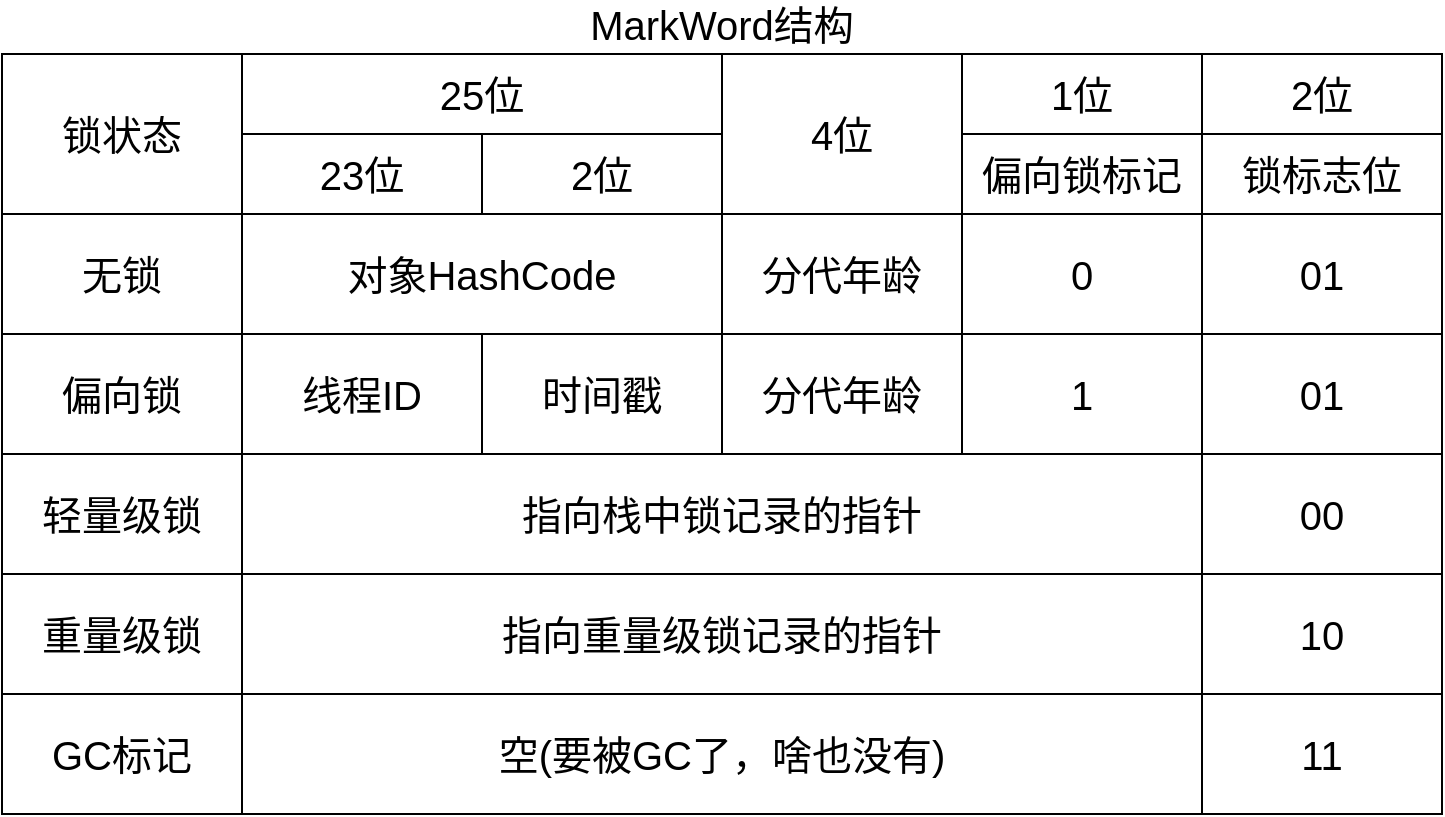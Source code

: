 <mxfile version="14.9.6" type="device"><diagram id="Qn8w89Tv8BopEqlW8EJX" name="第 1 页"><mxGraphModel dx="1422" dy="935" grid="1" gridSize="10" guides="1" tooltips="1" connect="1" arrows="1" fold="1" page="1" pageScale="1" pageWidth="827" pageHeight="1169" math="0" shadow="0"><root><mxCell id="0"/><mxCell id="1" parent="0"/><mxCell id="v_RX_t2-3iUPpNLGiGPt-1" value="MarkWord结构" style="rounded=0;whiteSpace=wrap;html=1;labelPosition=center;verticalLabelPosition=top;align=center;verticalAlign=bottom;fontSize=20;" vertex="1" parent="1"><mxGeometry x="210" y="210" width="720" height="380" as="geometry"/></mxCell><mxCell id="v_RX_t2-3iUPpNLGiGPt-2" value="锁状态" style="rounded=0;whiteSpace=wrap;html=1;fontSize=20;" vertex="1" parent="1"><mxGeometry x="210" y="210" width="120" height="80" as="geometry"/></mxCell><mxCell id="v_RX_t2-3iUPpNLGiGPt-3" value="偏向锁" style="rounded=0;whiteSpace=wrap;html=1;fontSize=20;" vertex="1" parent="1"><mxGeometry x="210" y="350" width="120" height="60" as="geometry"/></mxCell><mxCell id="v_RX_t2-3iUPpNLGiGPt-4" value="轻量级锁" style="rounded=0;whiteSpace=wrap;html=1;fontSize=20;" vertex="1" parent="1"><mxGeometry x="210" y="410" width="120" height="60" as="geometry"/></mxCell><mxCell id="v_RX_t2-3iUPpNLGiGPt-5" value="GC标记" style="rounded=0;whiteSpace=wrap;html=1;fontSize=20;" vertex="1" parent="1"><mxGeometry x="210" y="530" width="120" height="60" as="geometry"/></mxCell><mxCell id="v_RX_t2-3iUPpNLGiGPt-6" value="重量级锁" style="rounded=0;whiteSpace=wrap;html=1;fontSize=20;" vertex="1" parent="1"><mxGeometry x="210" y="470" width="120" height="60" as="geometry"/></mxCell><mxCell id="v_RX_t2-3iUPpNLGiGPt-7" value="无锁" style="rounded=0;whiteSpace=wrap;html=1;fontSize=20;" vertex="1" parent="1"><mxGeometry x="210" y="290" width="120" height="60" as="geometry"/></mxCell><mxCell id="v_RX_t2-3iUPpNLGiGPt-8" value="25位" style="rounded=0;whiteSpace=wrap;html=1;fontSize=20;" vertex="1" parent="1"><mxGeometry x="330" y="210" width="240" height="40" as="geometry"/></mxCell><mxCell id="v_RX_t2-3iUPpNLGiGPt-9" value="23位" style="rounded=0;whiteSpace=wrap;html=1;fontSize=20;" vertex="1" parent="1"><mxGeometry x="330" y="250" width="120" height="40" as="geometry"/></mxCell><mxCell id="v_RX_t2-3iUPpNLGiGPt-10" value="2位" style="rounded=0;whiteSpace=wrap;html=1;fontSize=20;" vertex="1" parent="1"><mxGeometry x="450" y="250" width="120" height="40" as="geometry"/></mxCell><mxCell id="v_RX_t2-3iUPpNLGiGPt-11" value="4位" style="rounded=0;whiteSpace=wrap;html=1;fontSize=20;" vertex="1" parent="1"><mxGeometry x="570" y="210" width="120" height="80" as="geometry"/></mxCell><mxCell id="v_RX_t2-3iUPpNLGiGPt-12" value="1位" style="rounded=0;whiteSpace=wrap;html=1;fontSize=20;" vertex="1" parent="1"><mxGeometry x="690" y="210" width="120" height="40" as="geometry"/></mxCell><mxCell id="v_RX_t2-3iUPpNLGiGPt-13" value="锁标志位" style="rounded=0;whiteSpace=wrap;html=1;fontSize=20;" vertex="1" parent="1"><mxGeometry x="810" y="250" width="120" height="40" as="geometry"/></mxCell><mxCell id="v_RX_t2-3iUPpNLGiGPt-14" value="偏向锁标记" style="rounded=0;whiteSpace=wrap;html=1;fontSize=20;" vertex="1" parent="1"><mxGeometry x="690" y="250" width="120" height="40" as="geometry"/></mxCell><mxCell id="v_RX_t2-3iUPpNLGiGPt-15" value="2位" style="rounded=0;whiteSpace=wrap;html=1;fontSize=20;" vertex="1" parent="1"><mxGeometry x="810" y="210" width="120" height="40" as="geometry"/></mxCell><mxCell id="v_RX_t2-3iUPpNLGiGPt-16" value="对象HashCode" style="rounded=0;whiteSpace=wrap;html=1;fontSize=20;" vertex="1" parent="1"><mxGeometry x="330" y="290" width="240" height="60" as="geometry"/></mxCell><mxCell id="v_RX_t2-3iUPpNLGiGPt-17" value="分代年龄" style="rounded=0;whiteSpace=wrap;html=1;fontSize=20;" vertex="1" parent="1"><mxGeometry x="570" y="290" width="120" height="60" as="geometry"/></mxCell><mxCell id="v_RX_t2-3iUPpNLGiGPt-18" value="0" style="rounded=0;whiteSpace=wrap;html=1;fontSize=20;" vertex="1" parent="1"><mxGeometry x="690" y="290" width="120" height="60" as="geometry"/></mxCell><mxCell id="v_RX_t2-3iUPpNLGiGPt-19" value="01" style="rounded=0;whiteSpace=wrap;html=1;fontSize=20;" vertex="1" parent="1"><mxGeometry x="810" y="290" width="120" height="60" as="geometry"/></mxCell><mxCell id="v_RX_t2-3iUPpNLGiGPt-20" value="线程ID" style="rounded=0;whiteSpace=wrap;html=1;fontSize=20;" vertex="1" parent="1"><mxGeometry x="330" y="350" width="120" height="60" as="geometry"/></mxCell><mxCell id="v_RX_t2-3iUPpNLGiGPt-21" value="时间戳" style="rounded=0;whiteSpace=wrap;html=1;fontSize=20;" vertex="1" parent="1"><mxGeometry x="450" y="350" width="120" height="60" as="geometry"/></mxCell><mxCell id="v_RX_t2-3iUPpNLGiGPt-22" value="分代年龄" style="rounded=0;whiteSpace=wrap;html=1;fontSize=20;" vertex="1" parent="1"><mxGeometry x="570" y="350" width="120" height="60" as="geometry"/></mxCell><mxCell id="v_RX_t2-3iUPpNLGiGPt-23" value="1" style="rounded=0;whiteSpace=wrap;html=1;fontSize=20;" vertex="1" parent="1"><mxGeometry x="690" y="350" width="120" height="60" as="geometry"/></mxCell><mxCell id="v_RX_t2-3iUPpNLGiGPt-24" value="01" style="rounded=0;whiteSpace=wrap;html=1;fontSize=20;" vertex="1" parent="1"><mxGeometry x="810" y="350" width="120" height="60" as="geometry"/></mxCell><mxCell id="v_RX_t2-3iUPpNLGiGPt-25" value="指向栈中锁记录的指针" style="rounded=0;whiteSpace=wrap;html=1;fontSize=20;" vertex="1" parent="1"><mxGeometry x="330" y="410" width="480" height="60" as="geometry"/></mxCell><mxCell id="v_RX_t2-3iUPpNLGiGPt-26" value="00" style="rounded=0;whiteSpace=wrap;html=1;fontSize=20;" vertex="1" parent="1"><mxGeometry x="810" y="410" width="120" height="60" as="geometry"/></mxCell><mxCell id="v_RX_t2-3iUPpNLGiGPt-27" value="指向重量级锁记录的指针" style="rounded=0;whiteSpace=wrap;html=1;fontSize=20;" vertex="1" parent="1"><mxGeometry x="330" y="470" width="480" height="60" as="geometry"/></mxCell><mxCell id="v_RX_t2-3iUPpNLGiGPt-28" value="10" style="rounded=0;whiteSpace=wrap;html=1;fontSize=20;" vertex="1" parent="1"><mxGeometry x="810" y="470" width="120" height="60" as="geometry"/></mxCell><mxCell id="v_RX_t2-3iUPpNLGiGPt-29" value="空(要被GC了，啥也没有)" style="rounded=0;whiteSpace=wrap;html=1;fontSize=20;" vertex="1" parent="1"><mxGeometry x="330" y="530" width="480" height="60" as="geometry"/></mxCell><mxCell id="v_RX_t2-3iUPpNLGiGPt-30" value="11" style="rounded=0;whiteSpace=wrap;html=1;fontSize=20;" vertex="1" parent="1"><mxGeometry x="810" y="530" width="120" height="60" as="geometry"/></mxCell></root></mxGraphModel></diagram></mxfile>